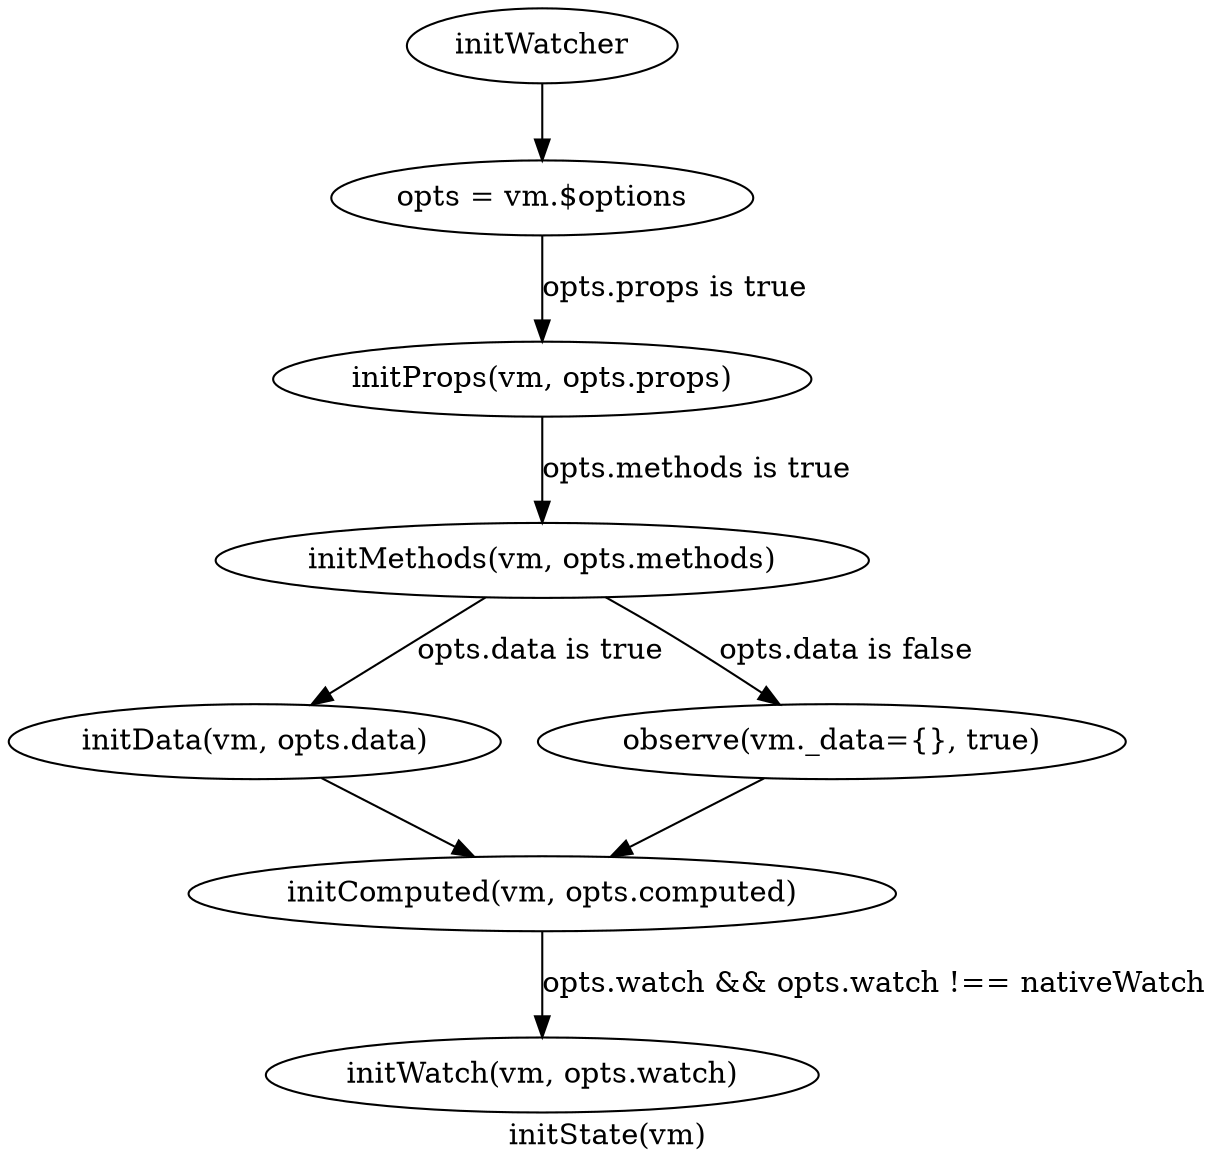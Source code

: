 digraph G {
    label="initState(vm)"

    initWatcher [
        lable="vm._watchers = []"
    ]

    getOptins [
        label="opts = vm.$options"
    ]

    initWatcher -> getOptins

    initProps [
        label="initProps(vm, opts.props)"
    ]

    getOptins -> initProps [label="opts.props is true"]

    initMethods [
        label="initMethods(vm, opts.methods)"
    ]

    initProps -> initMethods [label="opts.methods is true"]

    initData [
        label="initData(vm, opts.data)"
    ]

    initMethods -> initData [label="opts.data is true"]
    observe [
        label="observe(vm._data={}, true)"
    ]
    initMethods -> observe [label="opts.data is false"]

    initComputed [
        label="initComputed(vm, opts.computed)"
    ]

    initData -> initComputed
    observe -> initComputed

    initWatch [
        label="initWatch(vm, opts.watch)"
    ]

    initComputed -> initWatch [label="opts.watch && opts.watch !== nativeWatch"]
}